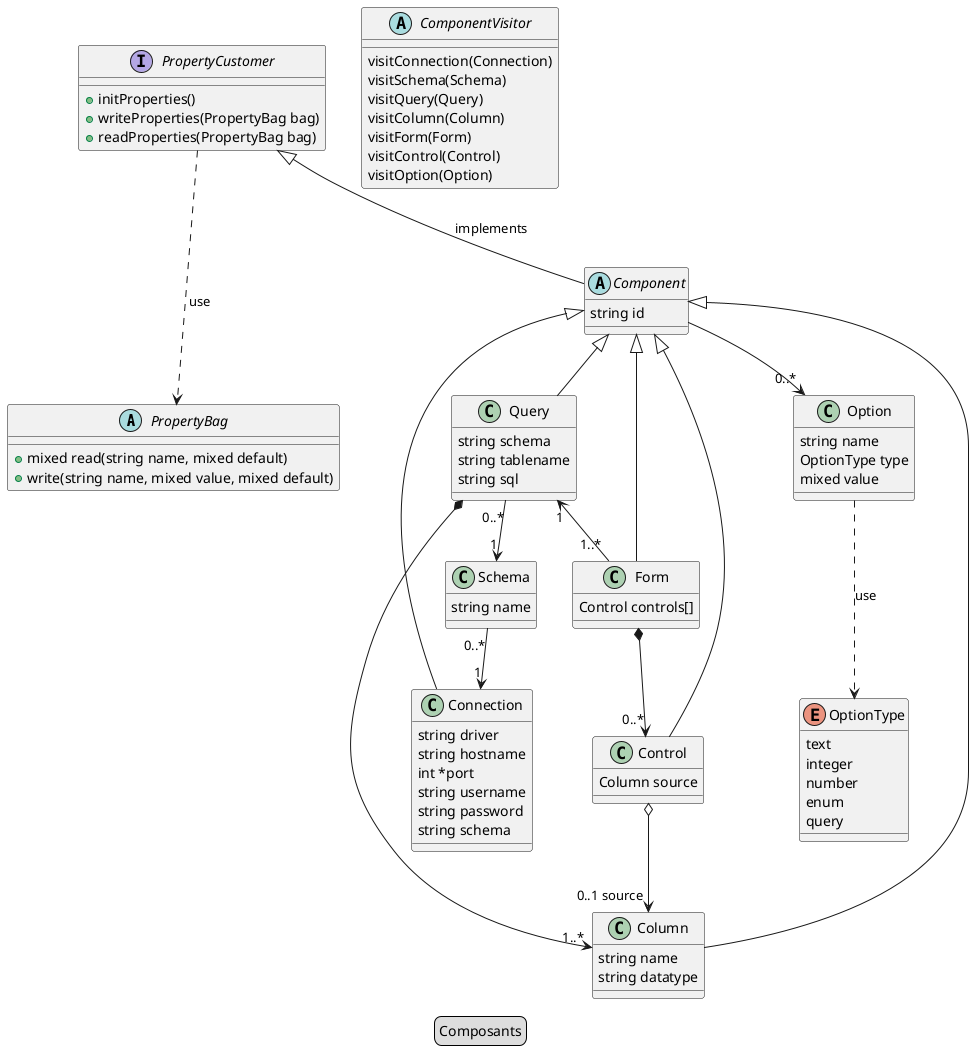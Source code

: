 @startuml
legend
		Composants
endlegend

abstract class PropertyBag {
  + mixed read(string name, mixed default)
  + write(string name, mixed value, mixed default)
}

PropertyCustomer ...> PropertyBag : use
interface PropertyCustomer {
  + initProperties()
  + writeProperties(PropertyBag bag)
  + readProperties(PropertyBag bag)
}

PropertyCustomer <|-- Component : implements
abstract class Component {
  string id
}

abstract class ComponentVisitor {
  visitConnection(Connection)
  visitSchema(Schema)
  visitQuery(Query)
  visitColumn(Column)
  visitForm(Form)
  visitControl(Control)
  visitOption(Option)
}

Component <|-- Connection
class Connection {
  string driver
  string hostname
  int *port
  string username
  string password
  string schema
}

Schema "0..*" --> "1" Connection
class Schema {
  string name
}

Query "0..*" --> "1" Schema
Component <|-- Query
class Query {
  string schema
  string tablename
  string sql
}

Query "1" <-- "1..*" Form
Form *--> "0..*" Control
Component <|-- Form
class Form {
   Control controls[]
}

enum OptionType {
  text
  integer
  number
  enum
  query
}

Component <|-- Column
Query *--> "1..*" Column
class Column {
  string name
  string datatype
}

Component --> "0..*" Option
Component <|-- Control
Control o--> "0..1 source" Column
class Control {
  Column source
}

Option ...> OptionType : use
class Option {
  string name
  OptionType type
  mixed value
}

@enduml
